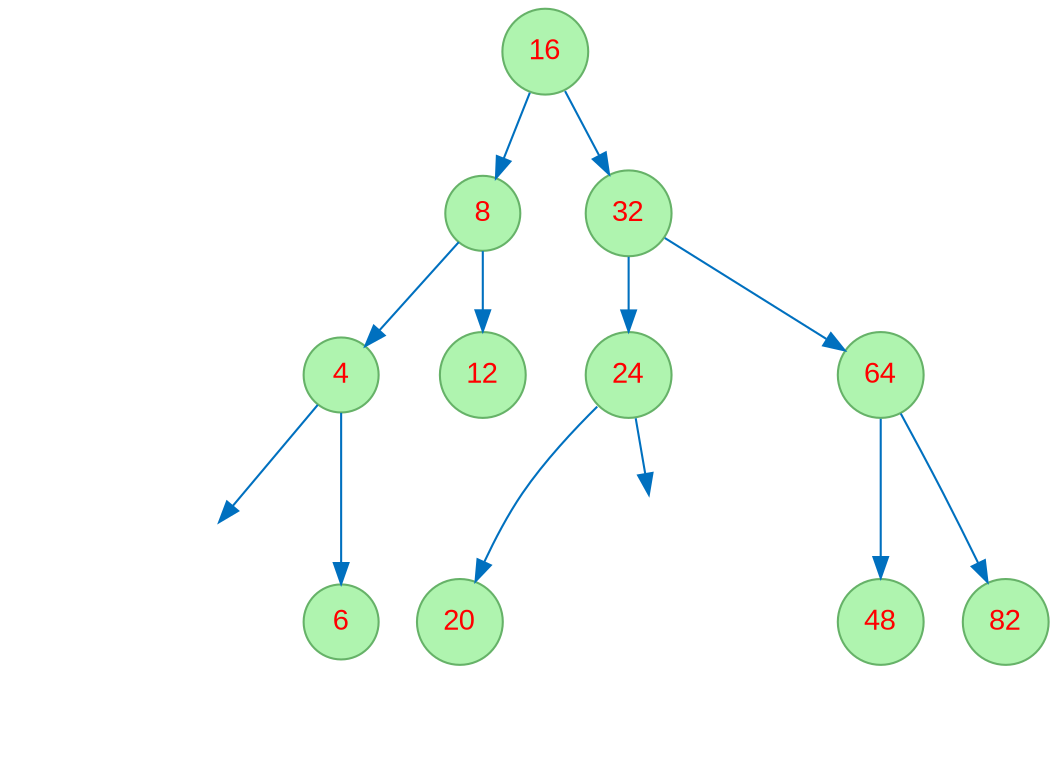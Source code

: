 digraph tree3 {
node [fontname="Arial", fontcolor=red, shape=circle, style=filled, color="#66B268", fillcolor="#AFF4AF" ];
edge [color = "#0070BF"];
1338668845 [label="16"];
1338668845 -> 159413332;
159413332 [label="8"];
159413332 -> 1028214719;
1028214719 [label="4"];
l1028214719 [style=invis];
1028214719 -> l1028214719;
1028214719 -> 500977346;
500977346 [label="6"];
159413332 -> 20132171;
20132171 [label="12"];
1338668845 -> 186370029;
186370029 [label="32"];
186370029 -> 2094548358;
2094548358 [label="24"];
2094548358 -> 51228289;
51228289 [label="20"];
l2094548358 [style=invis];
2094548358 -> l2094548358;
186370029 -> 455896770;
455896770 [label="64"];
455896770 -> 1323165413;
1323165413 [label="48"];
455896770 -> 1880587981;
1880587981 [label="82"];
}
